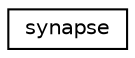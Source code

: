 digraph "Graphical Class Hierarchy"
{
  edge [fontname="Helvetica",fontsize="10",labelfontname="Helvetica",labelfontsize="10"];
  node [fontname="Helvetica",fontsize="10",shape=record];
  rankdir="LR";
  Node0 [label="synapse",height=0.2,width=0.4,color="black", fillcolor="white", style="filled",URL="$structrnnlm_1_1synapse.html"];
}
